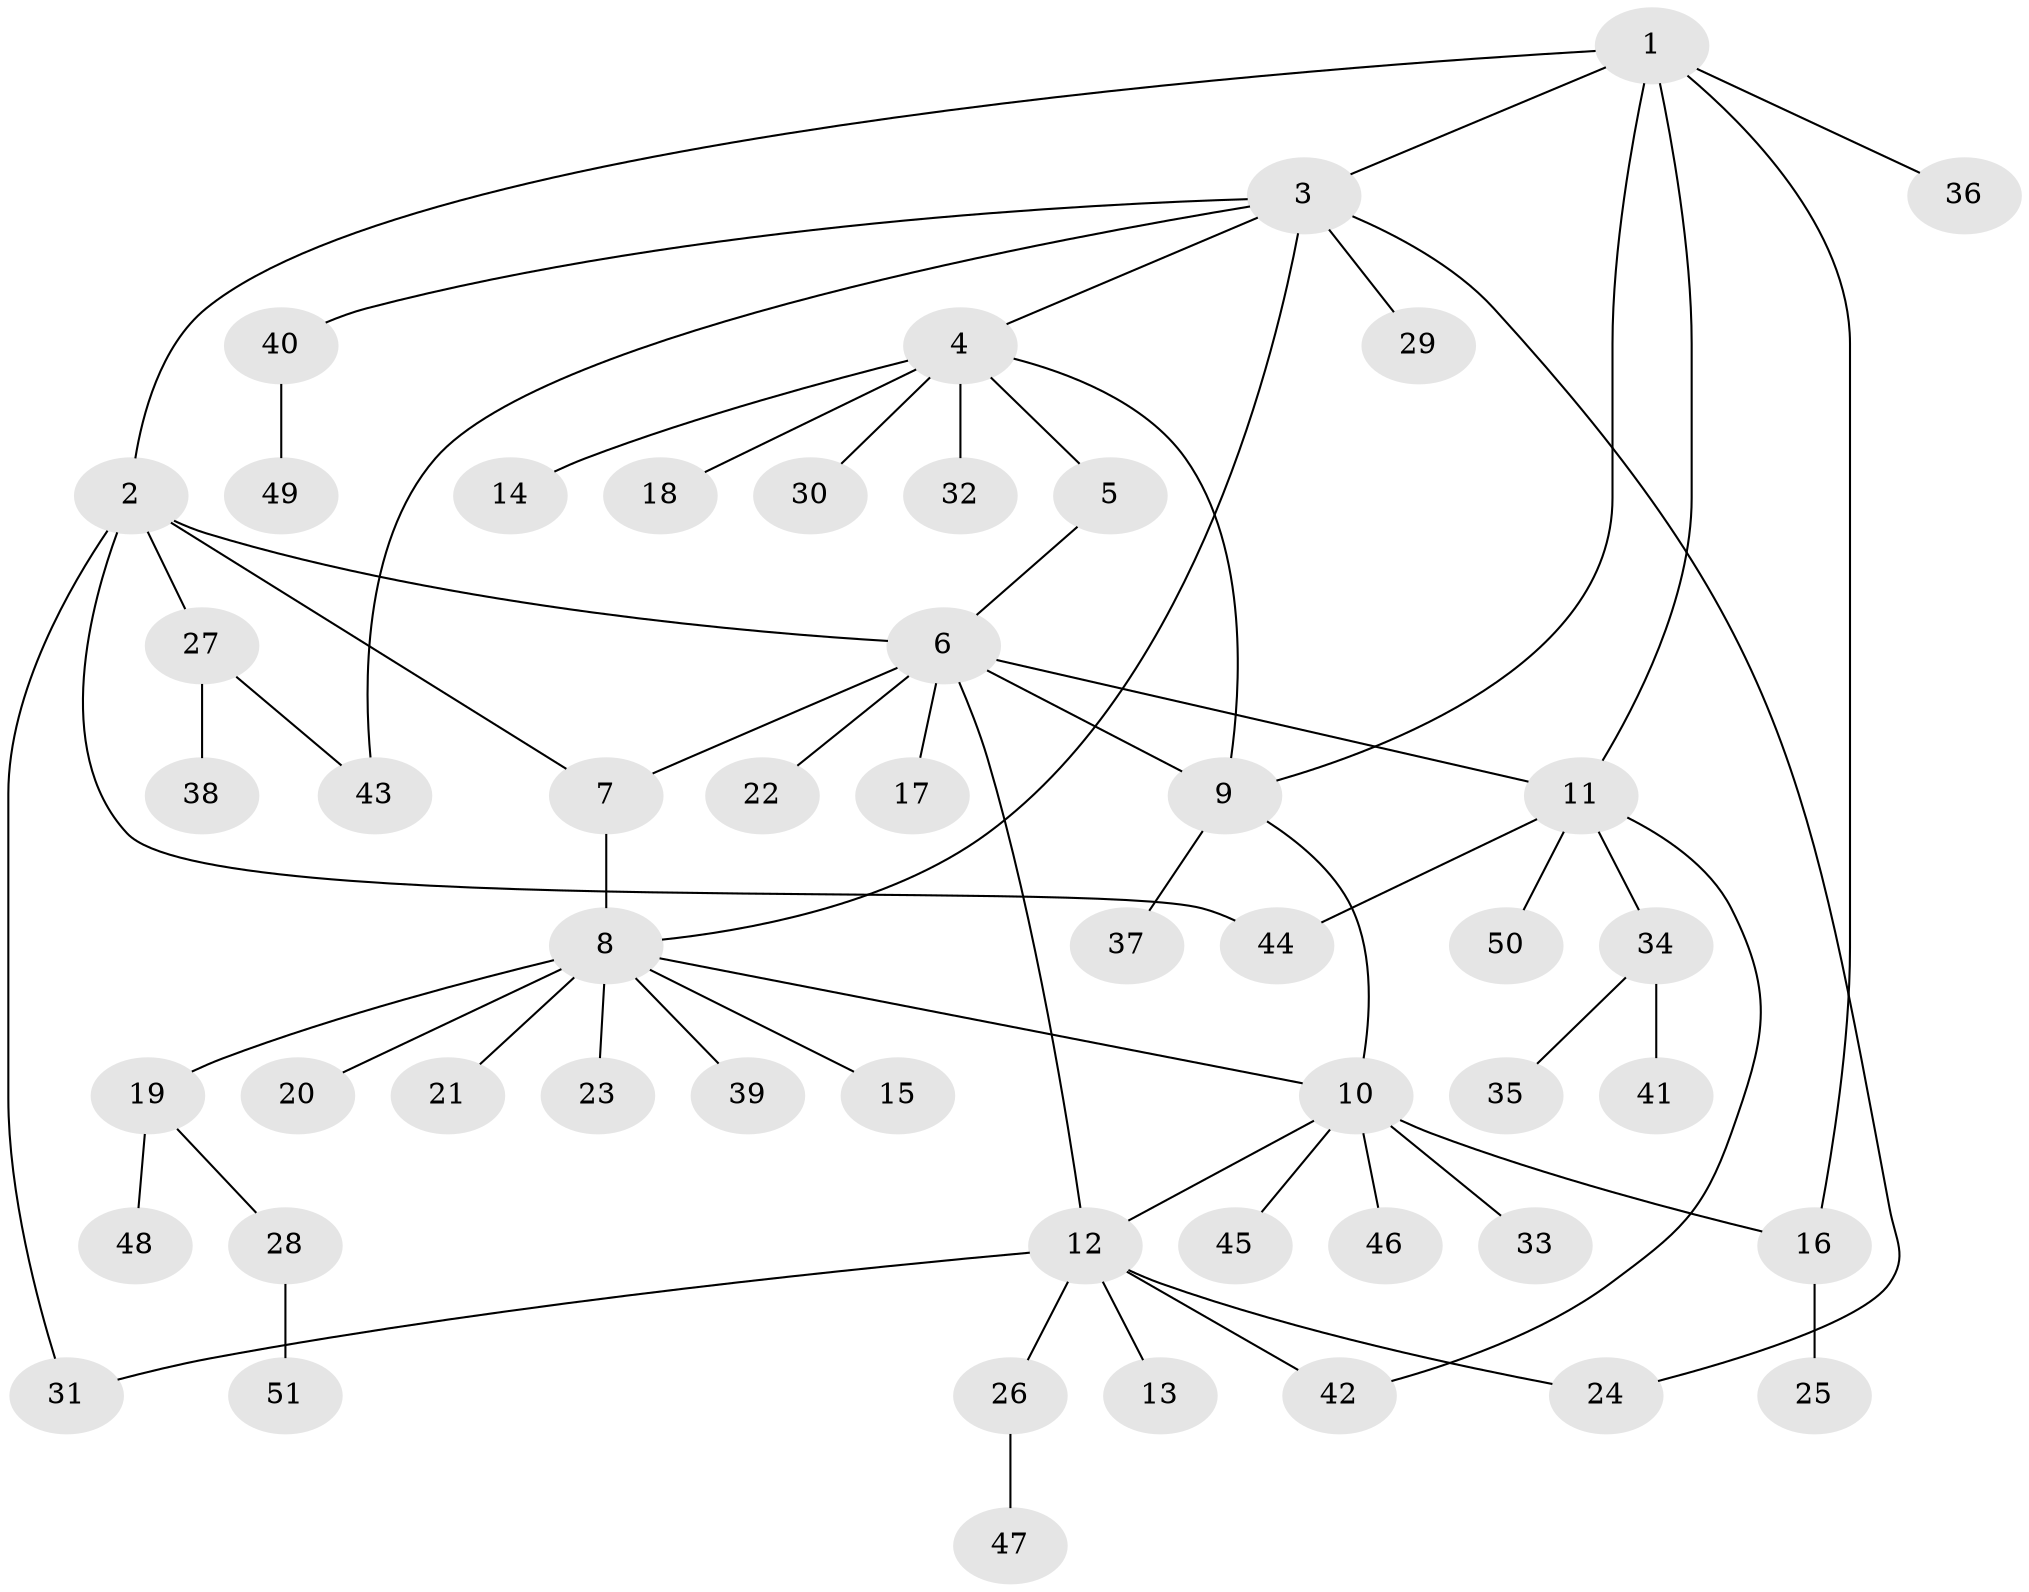 // coarse degree distribution, {8: 0.05405405405405406, 6: 0.10810810810810811, 7: 0.08108108108108109, 1: 0.5675675675675675, 2: 0.1891891891891892}
// Generated by graph-tools (version 1.1) at 2025/42/03/06/25 10:42:15]
// undirected, 51 vertices, 64 edges
graph export_dot {
graph [start="1"]
  node [color=gray90,style=filled];
  1;
  2;
  3;
  4;
  5;
  6;
  7;
  8;
  9;
  10;
  11;
  12;
  13;
  14;
  15;
  16;
  17;
  18;
  19;
  20;
  21;
  22;
  23;
  24;
  25;
  26;
  27;
  28;
  29;
  30;
  31;
  32;
  33;
  34;
  35;
  36;
  37;
  38;
  39;
  40;
  41;
  42;
  43;
  44;
  45;
  46;
  47;
  48;
  49;
  50;
  51;
  1 -- 2;
  1 -- 3;
  1 -- 9;
  1 -- 11;
  1 -- 16;
  1 -- 36;
  2 -- 6;
  2 -- 7;
  2 -- 27;
  2 -- 31;
  2 -- 44;
  3 -- 4;
  3 -- 8;
  3 -- 24;
  3 -- 29;
  3 -- 40;
  3 -- 43;
  4 -- 5;
  4 -- 9;
  4 -- 14;
  4 -- 18;
  4 -- 30;
  4 -- 32;
  5 -- 6;
  6 -- 7;
  6 -- 9;
  6 -- 11;
  6 -- 12;
  6 -- 17;
  6 -- 22;
  7 -- 8;
  8 -- 10;
  8 -- 15;
  8 -- 19;
  8 -- 20;
  8 -- 21;
  8 -- 23;
  8 -- 39;
  9 -- 10;
  9 -- 37;
  10 -- 12;
  10 -- 16;
  10 -- 33;
  10 -- 45;
  10 -- 46;
  11 -- 34;
  11 -- 42;
  11 -- 44;
  11 -- 50;
  12 -- 13;
  12 -- 24;
  12 -- 26;
  12 -- 31;
  12 -- 42;
  16 -- 25;
  19 -- 28;
  19 -- 48;
  26 -- 47;
  27 -- 38;
  27 -- 43;
  28 -- 51;
  34 -- 35;
  34 -- 41;
  40 -- 49;
}
